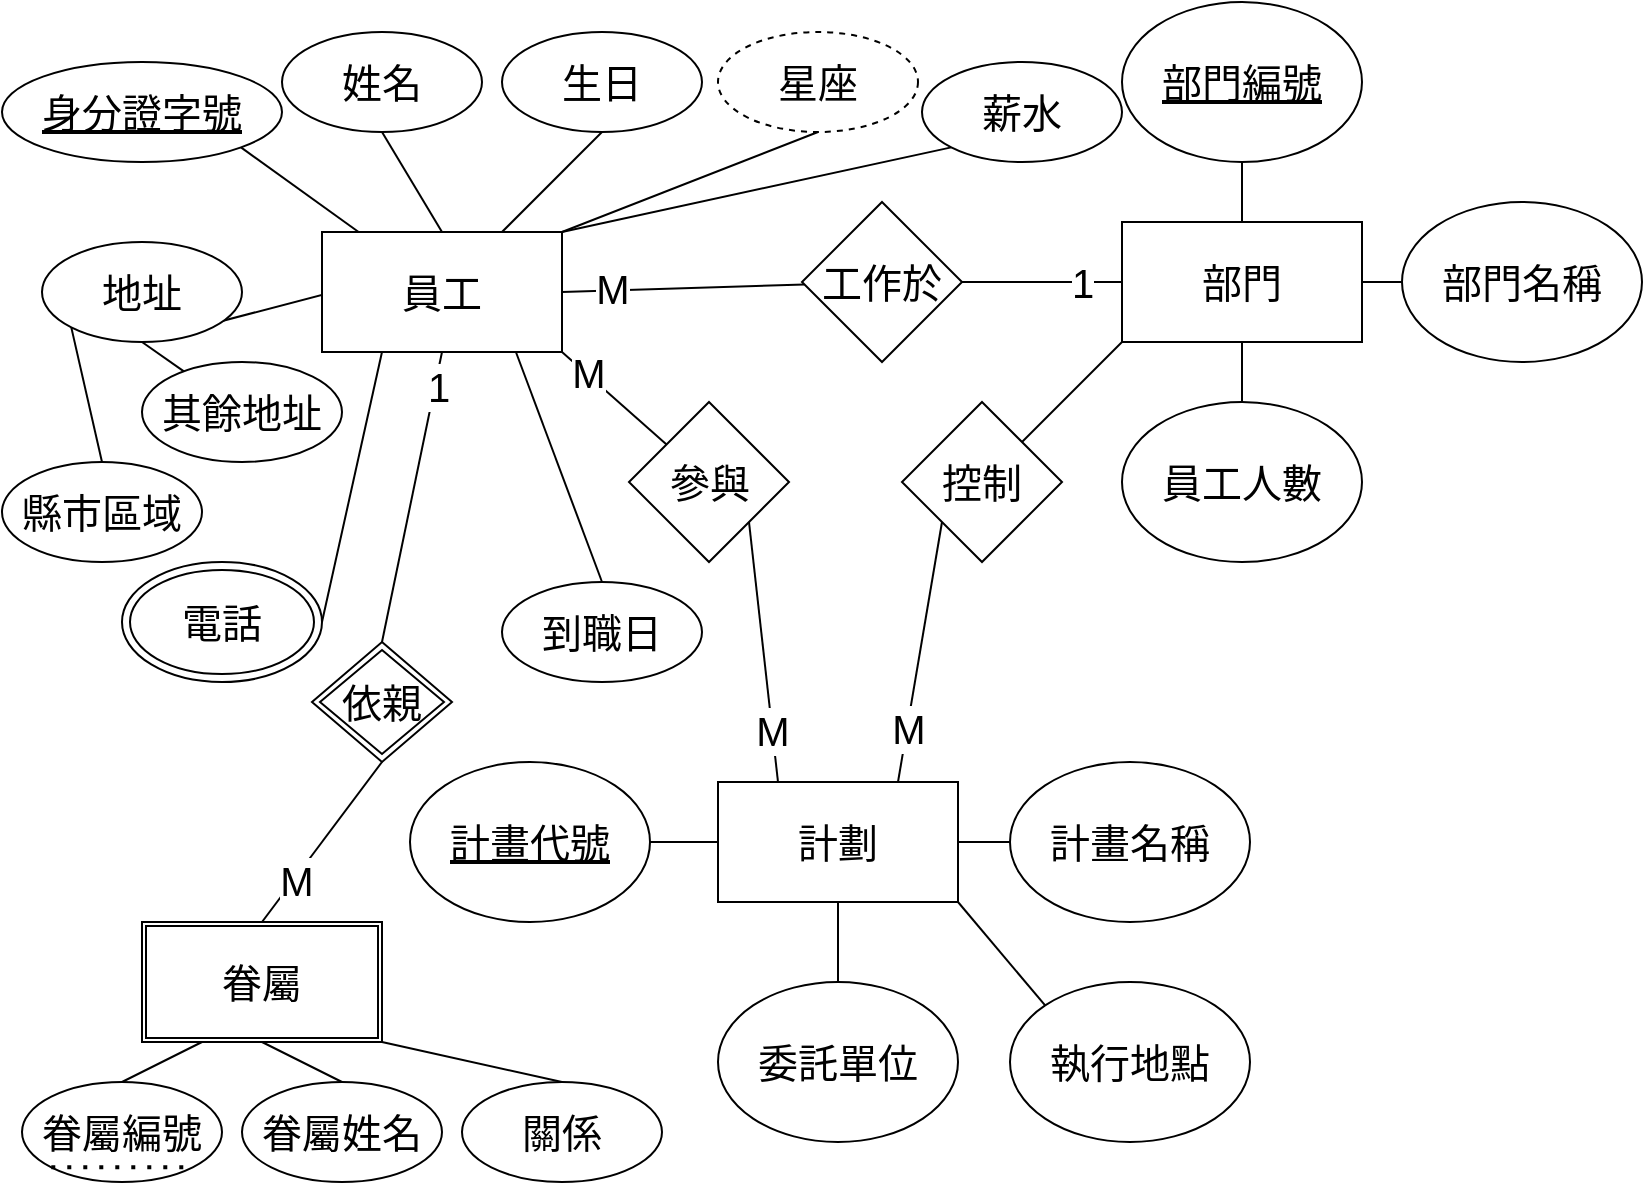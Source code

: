 <mxfile version="20.5.3" type="device"><diagram id="OI8gc812RihLf_l9bB-p" name="Page-1"><mxGraphModel dx="1422" dy="762" grid="1" gridSize="10" guides="1" tooltips="1" connect="1" arrows="1" fold="1" page="1" pageScale="1" pageWidth="827" pageHeight="1169" math="0" shadow="0"><root><mxCell id="0"/><mxCell id="1" parent="0"/><mxCell id="3rZpko8MZz8nxt9WmSGR-27" style="edgeStyle=none;rounded=0;orthogonalLoop=1;jettySize=auto;html=1;exitX=1;exitY=0.5;exitDx=0;exitDy=0;fontSize=20;endArrow=none;endFill=0;" edge="1" parent="1" source="3rZpko8MZz8nxt9WmSGR-1" target="3rZpko8MZz8nxt9WmSGR-24"><mxGeometry relative="1" as="geometry"/></mxCell><mxCell id="3rZpko8MZz8nxt9WmSGR-47" value="M" style="edgeLabel;html=1;align=center;verticalAlign=middle;resizable=0;points=[];fontSize=20;" vertex="1" connectable="0" parent="3rZpko8MZz8nxt9WmSGR-27"><mxGeometry x="-0.597" y="1" relative="1" as="geometry"><mxPoint as="offset"/></mxGeometry></mxCell><mxCell id="3rZpko8MZz8nxt9WmSGR-56" style="edgeStyle=none;rounded=0;orthogonalLoop=1;jettySize=auto;html=1;exitX=1;exitY=0;exitDx=0;exitDy=0;entryX=0.5;entryY=1;entryDx=0;entryDy=0;fontSize=20;endArrow=none;endFill=0;" edge="1" parent="1" source="3rZpko8MZz8nxt9WmSGR-1" target="3rZpko8MZz8nxt9WmSGR-9"><mxGeometry relative="1" as="geometry"/></mxCell><mxCell id="3rZpko8MZz8nxt9WmSGR-57" style="edgeStyle=none;rounded=0;orthogonalLoop=1;jettySize=auto;html=1;exitX=1;exitY=1;exitDx=0;exitDy=0;fontSize=20;endArrow=none;endFill=0;" edge="1" parent="1" source="3rZpko8MZz8nxt9WmSGR-1" target="3rZpko8MZz8nxt9WmSGR-54"><mxGeometry relative="1" as="geometry"/></mxCell><mxCell id="3rZpko8MZz8nxt9WmSGR-62" value="M" style="edgeLabel;html=1;align=center;verticalAlign=middle;resizable=0;points=[];fontSize=20;" vertex="1" connectable="0" parent="3rZpko8MZz8nxt9WmSGR-57"><mxGeometry x="-0.536" y="1" relative="1" as="geometry"><mxPoint as="offset"/></mxGeometry></mxCell><mxCell id="3rZpko8MZz8nxt9WmSGR-78" style="edgeStyle=none;rounded=0;orthogonalLoop=1;jettySize=auto;html=1;exitX=0.75;exitY=0;exitDx=0;exitDy=0;entryX=0.5;entryY=1;entryDx=0;entryDy=0;fontSize=20;endArrow=none;endFill=0;" edge="1" parent="1" source="3rZpko8MZz8nxt9WmSGR-1" target="3rZpko8MZz8nxt9WmSGR-76"><mxGeometry relative="1" as="geometry"/></mxCell><mxCell id="3rZpko8MZz8nxt9WmSGR-80" style="edgeStyle=none;rounded=0;orthogonalLoop=1;jettySize=auto;html=1;exitX=1;exitY=0;exitDx=0;exitDy=0;entryX=0.5;entryY=1;entryDx=0;entryDy=0;fontSize=20;endArrow=none;endFill=0;" edge="1" parent="1" source="3rZpko8MZz8nxt9WmSGR-1" target="3rZpko8MZz8nxt9WmSGR-79"><mxGeometry relative="1" as="geometry"/></mxCell><mxCell id="3rZpko8MZz8nxt9WmSGR-84" style="edgeStyle=none;rounded=0;orthogonalLoop=1;jettySize=auto;html=1;exitX=1;exitY=0;exitDx=0;exitDy=0;entryX=0;entryY=1;entryDx=0;entryDy=0;fontSize=20;endArrow=none;endFill=0;" edge="1" parent="1" source="3rZpko8MZz8nxt9WmSGR-1" target="3rZpko8MZz8nxt9WmSGR-7"><mxGeometry relative="1" as="geometry"/></mxCell><mxCell id="3rZpko8MZz8nxt9WmSGR-85" style="edgeStyle=none;rounded=0;orthogonalLoop=1;jettySize=auto;html=1;exitX=0.25;exitY=1;exitDx=0;exitDy=0;entryX=1;entryY=0.5;entryDx=0;entryDy=0;fontSize=20;endArrow=none;endFill=0;" edge="1" parent="1" source="3rZpko8MZz8nxt9WmSGR-1" target="3rZpko8MZz8nxt9WmSGR-81"><mxGeometry relative="1" as="geometry"/></mxCell><mxCell id="3rZpko8MZz8nxt9WmSGR-106" style="edgeStyle=none;rounded=0;orthogonalLoop=1;jettySize=auto;html=1;exitX=0.5;exitY=1;exitDx=0;exitDy=0;entryX=0.5;entryY=0;entryDx=0;entryDy=0;fontSize=20;endArrow=none;endFill=0;" edge="1" parent="1" source="3rZpko8MZz8nxt9WmSGR-1" target="3rZpko8MZz8nxt9WmSGR-105"><mxGeometry relative="1" as="geometry"/></mxCell><mxCell id="3rZpko8MZz8nxt9WmSGR-108" value="1&lt;br&gt;" style="edgeLabel;html=1;align=center;verticalAlign=middle;resizable=0;points=[];fontSize=20;" vertex="1" connectable="0" parent="3rZpko8MZz8nxt9WmSGR-106"><mxGeometry x="-0.77" y="1" relative="1" as="geometry"><mxPoint as="offset"/></mxGeometry></mxCell><mxCell id="3rZpko8MZz8nxt9WmSGR-1" value="&lt;font style=&quot;font-size: 20px;&quot;&gt;員工&lt;/font&gt;" style="rounded=0;whiteSpace=wrap;html=1;" vertex="1" parent="1"><mxGeometry x="160" y="165" width="120" height="60" as="geometry"/></mxCell><mxCell id="3rZpko8MZz8nxt9WmSGR-11" style="edgeStyle=none;rounded=0;orthogonalLoop=1;jettySize=auto;html=1;exitX=1;exitY=1;exitDx=0;exitDy=0;fontSize=20;endArrow=none;endFill=0;" edge="1" parent="1" source="3rZpko8MZz8nxt9WmSGR-2" target="3rZpko8MZz8nxt9WmSGR-1"><mxGeometry relative="1" as="geometry"/></mxCell><mxCell id="3rZpko8MZz8nxt9WmSGR-67" style="edgeStyle=none;rounded=0;orthogonalLoop=1;jettySize=auto;html=1;exitX=0;exitY=1;exitDx=0;exitDy=0;fontSize=20;endArrow=none;endFill=0;" edge="1" parent="1" source="3rZpko8MZz8nxt9WmSGR-2"><mxGeometry relative="1" as="geometry"><mxPoint x="70" y="118" as="targetPoint"/></mxGeometry></mxCell><mxCell id="3rZpko8MZz8nxt9WmSGR-70" style="edgeStyle=none;rounded=0;orthogonalLoop=1;jettySize=auto;html=1;exitX=0;exitY=1;exitDx=0;exitDy=0;fontSize=20;endArrow=none;endFill=0;" edge="1" parent="1" source="3rZpko8MZz8nxt9WmSGR-2"><mxGeometry relative="1" as="geometry"><mxPoint x="70" y="118" as="targetPoint"/></mxGeometry></mxCell><mxCell id="3rZpko8MZz8nxt9WmSGR-2" value="身分證字號" style="ellipse;whiteSpace=wrap;html=1;fontSize=20;fontStyle=4" vertex="1" parent="1"><mxGeometry y="80" width="140" height="50" as="geometry"/></mxCell><mxCell id="3rZpko8MZz8nxt9WmSGR-12" style="edgeStyle=none;rounded=0;orthogonalLoop=1;jettySize=auto;html=1;exitX=0.5;exitY=1;exitDx=0;exitDy=0;entryX=0.5;entryY=0;entryDx=0;entryDy=0;fontSize=20;endArrow=none;endFill=0;" edge="1" parent="1" source="3rZpko8MZz8nxt9WmSGR-3" target="3rZpko8MZz8nxt9WmSGR-1"><mxGeometry relative="1" as="geometry"/></mxCell><mxCell id="3rZpko8MZz8nxt9WmSGR-3" value="姓名" style="ellipse;whiteSpace=wrap;html=1;fontSize=20;" vertex="1" parent="1"><mxGeometry x="140" y="65" width="100" height="50" as="geometry"/></mxCell><mxCell id="3rZpko8MZz8nxt9WmSGR-7" value="薪水" style="ellipse;whiteSpace=wrap;html=1;fontSize=20;" vertex="1" parent="1"><mxGeometry x="460" y="80" width="100" height="50" as="geometry"/></mxCell><mxCell id="3rZpko8MZz8nxt9WmSGR-94" style="edgeStyle=none;rounded=0;orthogonalLoop=1;jettySize=auto;html=1;exitX=0.5;exitY=0;exitDx=0;exitDy=0;fontSize=20;endArrow=none;endFill=0;entryX=0.808;entryY=1;entryDx=0;entryDy=0;entryPerimeter=0;" edge="1" parent="1" source="3rZpko8MZz8nxt9WmSGR-8" target="3rZpko8MZz8nxt9WmSGR-1"><mxGeometry relative="1" as="geometry"><mxPoint x="268.944" y="254.597" as="targetPoint"/></mxGeometry></mxCell><mxCell id="3rZpko8MZz8nxt9WmSGR-8" value="到職日" style="ellipse;whiteSpace=wrap;html=1;fontSize=20;" vertex="1" parent="1"><mxGeometry x="250" y="340" width="100" height="50" as="geometry"/></mxCell><mxCell id="3rZpko8MZz8nxt9WmSGR-88" style="edgeStyle=none;rounded=0;orthogonalLoop=1;jettySize=auto;html=1;exitX=0;exitY=1;exitDx=0;exitDy=0;entryX=0.5;entryY=0;entryDx=0;entryDy=0;fontSize=20;endArrow=none;endFill=0;" edge="1" parent="1" source="3rZpko8MZz8nxt9WmSGR-9" target="3rZpko8MZz8nxt9WmSGR-83"><mxGeometry relative="1" as="geometry"/></mxCell><mxCell id="3rZpko8MZz8nxt9WmSGR-89" style="edgeStyle=none;rounded=0;orthogonalLoop=1;jettySize=auto;html=1;exitX=0.5;exitY=1;exitDx=0;exitDy=0;fontSize=20;endArrow=none;endFill=0;" edge="1" parent="1" source="3rZpko8MZz8nxt9WmSGR-9" target="3rZpko8MZz8nxt9WmSGR-86"><mxGeometry relative="1" as="geometry"/></mxCell><mxCell id="3rZpko8MZz8nxt9WmSGR-9" value="地址" style="ellipse;whiteSpace=wrap;html=1;fontSize=20;" vertex="1" parent="1"><mxGeometry x="20" y="170" width="100" height="50" as="geometry"/></mxCell><mxCell id="3rZpko8MZz8nxt9WmSGR-32" style="edgeStyle=none;rounded=0;orthogonalLoop=1;jettySize=auto;html=1;exitX=0.5;exitY=0;exitDx=0;exitDy=0;entryX=0.5;entryY=1;entryDx=0;entryDy=0;fontSize=20;endArrow=none;endFill=0;" edge="1" parent="1" source="3rZpko8MZz8nxt9WmSGR-23" target="3rZpko8MZz8nxt9WmSGR-29"><mxGeometry relative="1" as="geometry"/></mxCell><mxCell id="3rZpko8MZz8nxt9WmSGR-33" style="edgeStyle=none;rounded=0;orthogonalLoop=1;jettySize=auto;html=1;exitX=1;exitY=0.5;exitDx=0;exitDy=0;fontSize=20;endArrow=none;endFill=0;" edge="1" parent="1" source="3rZpko8MZz8nxt9WmSGR-23" target="3rZpko8MZz8nxt9WmSGR-30"><mxGeometry relative="1" as="geometry"/></mxCell><mxCell id="3rZpko8MZz8nxt9WmSGR-34" style="edgeStyle=none;rounded=0;orthogonalLoop=1;jettySize=auto;html=1;exitX=0.5;exitY=1;exitDx=0;exitDy=0;entryX=0.5;entryY=0;entryDx=0;entryDy=0;fontSize=20;endArrow=none;endFill=0;" edge="1" parent="1" source="3rZpko8MZz8nxt9WmSGR-23" target="3rZpko8MZz8nxt9WmSGR-31"><mxGeometry relative="1" as="geometry"/></mxCell><mxCell id="3rZpko8MZz8nxt9WmSGR-51" style="edgeStyle=none;rounded=0;orthogonalLoop=1;jettySize=auto;html=1;exitX=0;exitY=1;exitDx=0;exitDy=0;fontSize=20;endArrow=none;endFill=0;" edge="1" parent="1" source="3rZpko8MZz8nxt9WmSGR-23" target="3rZpko8MZz8nxt9WmSGR-50"><mxGeometry relative="1" as="geometry"/></mxCell><mxCell id="3rZpko8MZz8nxt9WmSGR-23" value="部門" style="rounded=0;whiteSpace=wrap;html=1;fontSize=20;" vertex="1" parent="1"><mxGeometry x="560" y="160" width="120" height="60" as="geometry"/></mxCell><mxCell id="3rZpko8MZz8nxt9WmSGR-28" value="1" style="edgeStyle=none;rounded=0;orthogonalLoop=1;jettySize=auto;html=1;exitX=1;exitY=0.5;exitDx=0;exitDy=0;entryX=0;entryY=0.5;entryDx=0;entryDy=0;fontSize=20;endArrow=none;endFill=0;" edge="1" parent="1" source="3rZpko8MZz8nxt9WmSGR-24" target="3rZpko8MZz8nxt9WmSGR-23"><mxGeometry x="0.5" relative="1" as="geometry"><mxPoint as="offset"/></mxGeometry></mxCell><mxCell id="3rZpko8MZz8nxt9WmSGR-24" value="工作於" style="rhombus;whiteSpace=wrap;html=1;fontSize=20;" vertex="1" parent="1"><mxGeometry x="400" y="150" width="80" height="80" as="geometry"/></mxCell><mxCell id="3rZpko8MZz8nxt9WmSGR-29" value="部門編號" style="ellipse;whiteSpace=wrap;html=1;fontSize=20;fontStyle=4" vertex="1" parent="1"><mxGeometry x="560" y="50" width="120" height="80" as="geometry"/></mxCell><mxCell id="3rZpko8MZz8nxt9WmSGR-30" value="部門名稱" style="ellipse;whiteSpace=wrap;html=1;fontSize=20;" vertex="1" parent="1"><mxGeometry x="700" y="150" width="120" height="80" as="geometry"/></mxCell><mxCell id="3rZpko8MZz8nxt9WmSGR-31" value="員工人數" style="ellipse;whiteSpace=wrap;html=1;fontSize=20;" vertex="1" parent="1"><mxGeometry x="560" y="250" width="120" height="80" as="geometry"/></mxCell><mxCell id="3rZpko8MZz8nxt9WmSGR-42" style="edgeStyle=none;rounded=0;orthogonalLoop=1;jettySize=auto;html=1;exitX=0;exitY=0.5;exitDx=0;exitDy=0;entryX=1;entryY=0.5;entryDx=0;entryDy=0;fontSize=20;endArrow=none;endFill=0;" edge="1" parent="1" source="3rZpko8MZz8nxt9WmSGR-35" target="3rZpko8MZz8nxt9WmSGR-38"><mxGeometry relative="1" as="geometry"/></mxCell><mxCell id="3rZpko8MZz8nxt9WmSGR-43" style="edgeStyle=none;rounded=0;orthogonalLoop=1;jettySize=auto;html=1;exitX=1;exitY=0.5;exitDx=0;exitDy=0;entryX=0;entryY=0.5;entryDx=0;entryDy=0;fontSize=20;endArrow=none;endFill=0;" edge="1" parent="1" source="3rZpko8MZz8nxt9WmSGR-35" target="3rZpko8MZz8nxt9WmSGR-39"><mxGeometry relative="1" as="geometry"/></mxCell><mxCell id="3rZpko8MZz8nxt9WmSGR-44" style="edgeStyle=none;rounded=0;orthogonalLoop=1;jettySize=auto;html=1;exitX=0.5;exitY=1;exitDx=0;exitDy=0;entryX=0.5;entryY=0;entryDx=0;entryDy=0;fontSize=20;endArrow=none;endFill=0;" edge="1" parent="1" source="3rZpko8MZz8nxt9WmSGR-35" target="3rZpko8MZz8nxt9WmSGR-40"><mxGeometry relative="1" as="geometry"/></mxCell><mxCell id="3rZpko8MZz8nxt9WmSGR-35" value="計劃" style="rounded=0;whiteSpace=wrap;html=1;fontSize=20;" vertex="1" parent="1"><mxGeometry x="358" y="440" width="120" height="60" as="geometry"/></mxCell><mxCell id="3rZpko8MZz8nxt9WmSGR-38" value="計畫代號" style="ellipse;whiteSpace=wrap;html=1;fontSize=20;fontStyle=4" vertex="1" parent="1"><mxGeometry x="204" y="430" width="120" height="80" as="geometry"/></mxCell><mxCell id="3rZpko8MZz8nxt9WmSGR-39" value="計畫名稱" style="ellipse;whiteSpace=wrap;html=1;fontSize=20;" vertex="1" parent="1"><mxGeometry x="504" y="430" width="120" height="80" as="geometry"/></mxCell><mxCell id="3rZpko8MZz8nxt9WmSGR-40" value="委託單位" style="ellipse;whiteSpace=wrap;html=1;fontSize=20;" vertex="1" parent="1"><mxGeometry x="358" y="540" width="120" height="80" as="geometry"/></mxCell><mxCell id="3rZpko8MZz8nxt9WmSGR-45" style="edgeStyle=none;rounded=0;orthogonalLoop=1;jettySize=auto;html=1;exitX=0;exitY=0;exitDx=0;exitDy=0;entryX=1;entryY=1;entryDx=0;entryDy=0;fontSize=20;endArrow=none;endFill=0;" edge="1" parent="1" source="3rZpko8MZz8nxt9WmSGR-41" target="3rZpko8MZz8nxt9WmSGR-35"><mxGeometry relative="1" as="geometry"/></mxCell><mxCell id="3rZpko8MZz8nxt9WmSGR-41" value="執行地點" style="ellipse;whiteSpace=wrap;html=1;fontSize=20;" vertex="1" parent="1"><mxGeometry x="504" y="540" width="120" height="80" as="geometry"/></mxCell><mxCell id="3rZpko8MZz8nxt9WmSGR-58" style="edgeStyle=none;rounded=0;orthogonalLoop=1;jettySize=auto;html=1;exitX=0;exitY=1;exitDx=0;exitDy=0;entryX=0.75;entryY=0;entryDx=0;entryDy=0;fontSize=20;endArrow=none;endFill=0;" edge="1" parent="1" source="3rZpko8MZz8nxt9WmSGR-50" target="3rZpko8MZz8nxt9WmSGR-35"><mxGeometry relative="1" as="geometry"/></mxCell><mxCell id="3rZpko8MZz8nxt9WmSGR-61" value="M" style="edgeLabel;html=1;align=center;verticalAlign=middle;resizable=0;points=[];fontSize=20;" vertex="1" connectable="0" parent="3rZpko8MZz8nxt9WmSGR-58"><mxGeometry x="0.601" relative="1" as="geometry"><mxPoint y="-1" as="offset"/></mxGeometry></mxCell><mxCell id="3rZpko8MZz8nxt9WmSGR-50" value="控制" style="rhombus;whiteSpace=wrap;html=1;fontSize=20;" vertex="1" parent="1"><mxGeometry x="450" y="250" width="80" height="80" as="geometry"/></mxCell><mxCell id="3rZpko8MZz8nxt9WmSGR-59" style="edgeStyle=none;rounded=0;orthogonalLoop=1;jettySize=auto;html=1;exitX=1;exitY=1;exitDx=0;exitDy=0;entryX=0.25;entryY=0;entryDx=0;entryDy=0;fontSize=20;endArrow=none;endFill=0;" edge="1" parent="1" source="3rZpko8MZz8nxt9WmSGR-54" target="3rZpko8MZz8nxt9WmSGR-35"><mxGeometry relative="1" as="geometry"/></mxCell><mxCell id="3rZpko8MZz8nxt9WmSGR-60" value="M" style="edgeLabel;html=1;align=center;verticalAlign=middle;resizable=0;points=[];fontSize=20;" vertex="1" connectable="0" parent="3rZpko8MZz8nxt9WmSGR-59"><mxGeometry x="0.6" relative="1" as="geometry"><mxPoint as="offset"/></mxGeometry></mxCell><mxCell id="3rZpko8MZz8nxt9WmSGR-54" value="參與" style="rhombus;whiteSpace=wrap;html=1;fontSize=20;" vertex="1" parent="1"><mxGeometry x="313.5" y="250" width="80" height="80" as="geometry"/></mxCell><mxCell id="3rZpko8MZz8nxt9WmSGR-76" value="生日" style="ellipse;whiteSpace=wrap;html=1;fontSize=20;" vertex="1" parent="1"><mxGeometry x="250" y="65" width="100" height="50" as="geometry"/></mxCell><mxCell id="3rZpko8MZz8nxt9WmSGR-79" value="星座" style="ellipse;whiteSpace=wrap;html=1;fontSize=20;dashed=1;" vertex="1" parent="1"><mxGeometry x="358" y="65" width="100" height="50" as="geometry"/></mxCell><mxCell id="3rZpko8MZz8nxt9WmSGR-81" value="電話" style="ellipse;shape=doubleEllipse;whiteSpace=wrap;html=1;fontSize=20;" vertex="1" parent="1"><mxGeometry x="60" y="330" width="100" height="60" as="geometry"/></mxCell><mxCell id="3rZpko8MZz8nxt9WmSGR-83" value="縣市區域" style="ellipse;whiteSpace=wrap;html=1;fontSize=20;" vertex="1" parent="1"><mxGeometry y="280" width="100" height="50" as="geometry"/></mxCell><mxCell id="3rZpko8MZz8nxt9WmSGR-86" value="其餘地址" style="ellipse;whiteSpace=wrap;html=1;fontSize=20;" vertex="1" parent="1"><mxGeometry x="70" y="230" width="100" height="50" as="geometry"/></mxCell><mxCell id="3rZpko8MZz8nxt9WmSGR-100" style="edgeStyle=none;rounded=0;orthogonalLoop=1;jettySize=auto;html=1;exitX=0.5;exitY=0;exitDx=0;exitDy=0;entryX=0.25;entryY=1;entryDx=0;entryDy=0;fontSize=20;endArrow=none;endFill=0;" edge="1" parent="1" source="3rZpko8MZz8nxt9WmSGR-97"><mxGeometry relative="1" as="geometry"><mxPoint x="100" y="570" as="targetPoint"/></mxGeometry></mxCell><mxCell id="3rZpko8MZz8nxt9WmSGR-97" value="眷屬編號" style="ellipse;whiteSpace=wrap;html=1;fontSize=20;" vertex="1" parent="1"><mxGeometry x="10" y="590" width="100" height="50" as="geometry"/></mxCell><mxCell id="3rZpko8MZz8nxt9WmSGR-101" style="edgeStyle=none;rounded=0;orthogonalLoop=1;jettySize=auto;html=1;exitX=0.5;exitY=0;exitDx=0;exitDy=0;entryX=0.5;entryY=1;entryDx=0;entryDy=0;fontSize=20;endArrow=none;endFill=0;" edge="1" parent="1" source="3rZpko8MZz8nxt9WmSGR-98"><mxGeometry relative="1" as="geometry"><mxPoint x="130" y="570" as="targetPoint"/></mxGeometry></mxCell><mxCell id="3rZpko8MZz8nxt9WmSGR-98" value="眷屬姓名" style="ellipse;whiteSpace=wrap;html=1;fontSize=20;" vertex="1" parent="1"><mxGeometry x="120" y="590" width="100" height="50" as="geometry"/></mxCell><mxCell id="3rZpko8MZz8nxt9WmSGR-102" style="edgeStyle=none;rounded=0;orthogonalLoop=1;jettySize=auto;html=1;exitX=0.5;exitY=0;exitDx=0;exitDy=0;entryX=1;entryY=1;entryDx=0;entryDy=0;fontSize=20;endArrow=none;endFill=0;" edge="1" parent="1" source="3rZpko8MZz8nxt9WmSGR-99"><mxGeometry relative="1" as="geometry"><mxPoint x="190" y="570" as="targetPoint"/></mxGeometry></mxCell><mxCell id="3rZpko8MZz8nxt9WmSGR-99" value="關係" style="ellipse;whiteSpace=wrap;html=1;fontSize=20;" vertex="1" parent="1"><mxGeometry x="230" y="590" width="100" height="50" as="geometry"/></mxCell><mxCell id="3rZpko8MZz8nxt9WmSGR-104" value="眷屬" style="shape=ext;double=1;rounded=0;whiteSpace=wrap;html=1;fontSize=20;" vertex="1" parent="1"><mxGeometry x="70" y="510" width="120" height="60" as="geometry"/></mxCell><mxCell id="3rZpko8MZz8nxt9WmSGR-107" style="edgeStyle=none;rounded=0;orthogonalLoop=1;jettySize=auto;html=1;exitX=0.5;exitY=1;exitDx=0;exitDy=0;entryX=0.5;entryY=0;entryDx=0;entryDy=0;fontSize=20;endArrow=none;endFill=0;" edge="1" parent="1" source="3rZpko8MZz8nxt9WmSGR-105" target="3rZpko8MZz8nxt9WmSGR-104"><mxGeometry relative="1" as="geometry"/></mxCell><mxCell id="3rZpko8MZz8nxt9WmSGR-109" value="M" style="edgeLabel;html=1;align=center;verticalAlign=middle;resizable=0;points=[];fontSize=20;" vertex="1" connectable="0" parent="3rZpko8MZz8nxt9WmSGR-107"><mxGeometry x="0.46" y="1" relative="1" as="geometry"><mxPoint as="offset"/></mxGeometry></mxCell><mxCell id="3rZpko8MZz8nxt9WmSGR-105" value="依親" style="shape=rhombus;double=1;perimeter=rhombusPerimeter;whiteSpace=wrap;html=1;align=center;fontSize=20;" vertex="1" parent="1"><mxGeometry x="155" y="370" width="70" height="60" as="geometry"/></mxCell><mxCell id="3rZpko8MZz8nxt9WmSGR-124" value="" style="endArrow=none;dashed=1;html=1;dashPattern=1 3;strokeWidth=2;rounded=0;fontSize=20;exitX=0;exitY=1;exitDx=0;exitDy=0;entryX=1;entryY=1;entryDx=0;entryDy=0;" edge="1" parent="1" source="3rZpko8MZz8nxt9WmSGR-97" target="3rZpko8MZz8nxt9WmSGR-97"><mxGeometry width="50" height="50" relative="1" as="geometry"><mxPoint x="45" y="690" as="sourcePoint"/><mxPoint x="95" y="640" as="targetPoint"/></mxGeometry></mxCell></root></mxGraphModel></diagram></mxfile>